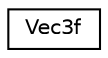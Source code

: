 digraph G
{
  edge [fontname="Helvetica",fontsize="10",labelfontname="Helvetica",labelfontsize="10"];
  node [fontname="Helvetica",fontsize="10",shape=record];
  rankdir=LR;
  Node1 [label="Vec3f",height=0.2,width=0.4,color="black", fillcolor="white", style="filled",URL="$d0/dc7/structVec3f.html"];
}
